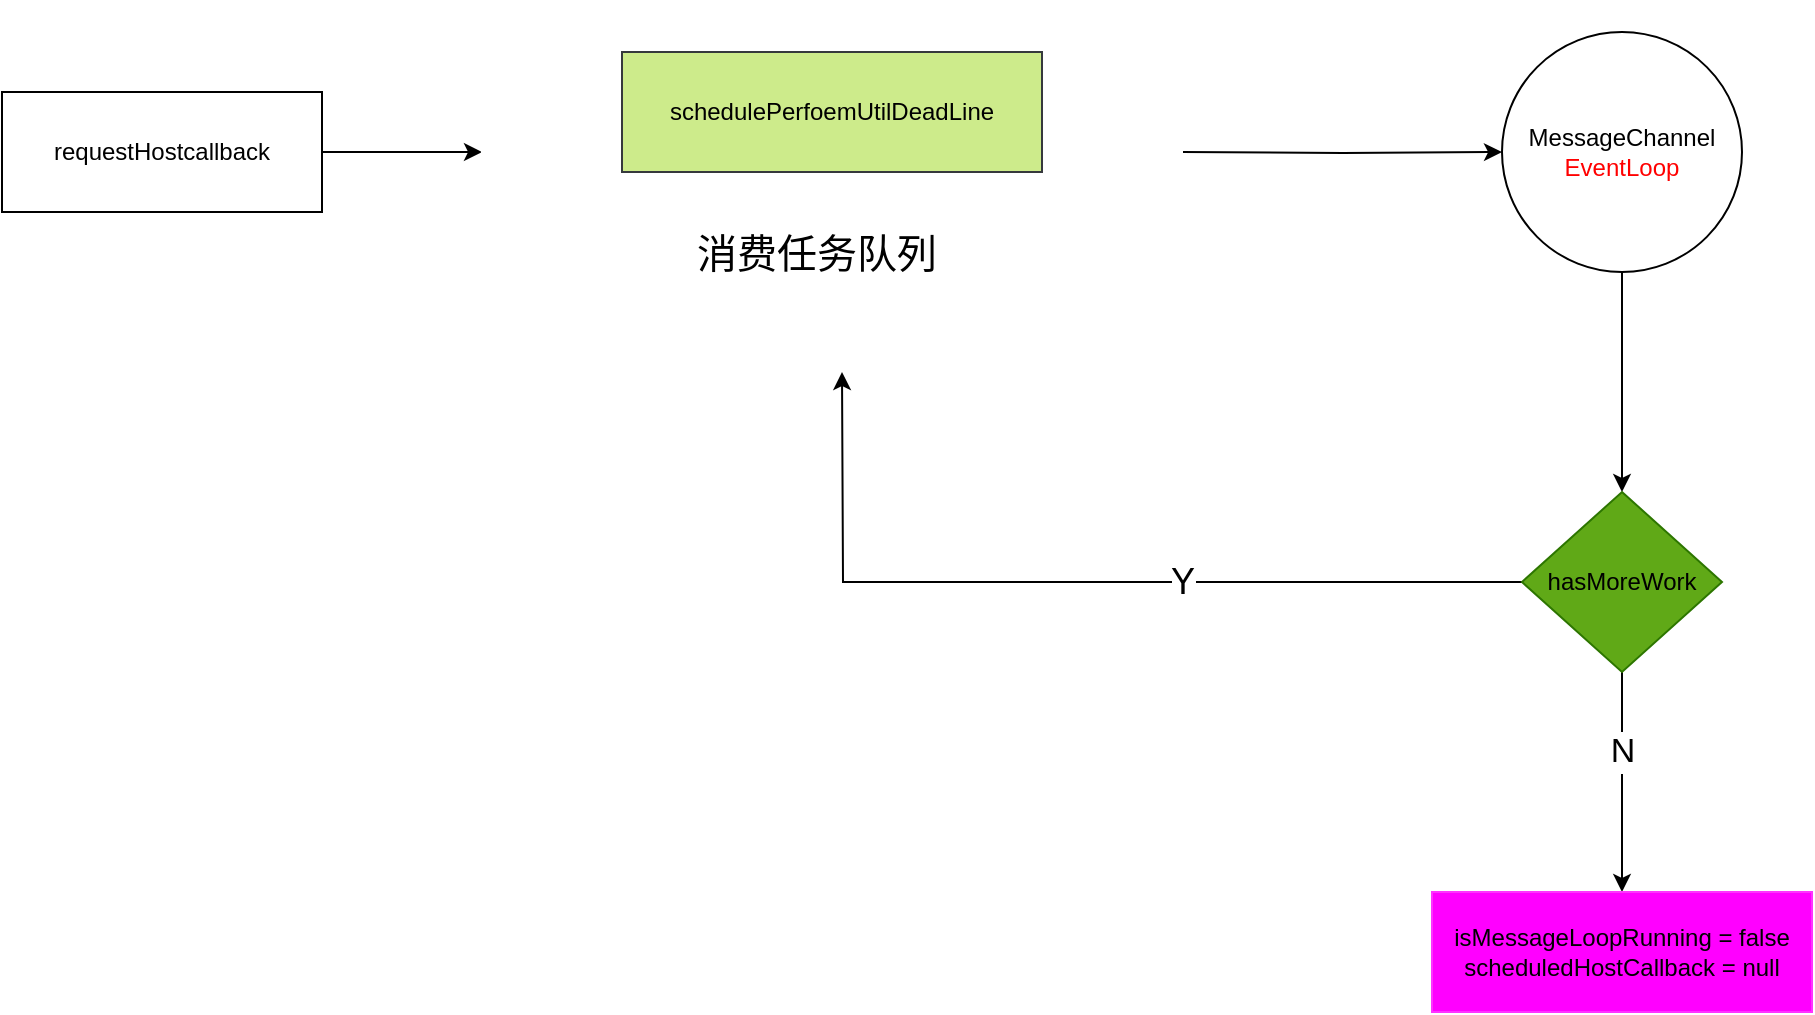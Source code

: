 <mxfile>
    <diagram id="ai551vHy3tgMiSUQdS7M" name="Page-1">
        <mxGraphModel dx="1394" dy="1012" grid="1" gridSize="10" guides="1" tooltips="1" connect="1" arrows="1" fold="1" page="1" pageScale="1" pageWidth="850" pageHeight="1100" math="0" shadow="0">
            <root>
                <mxCell id="0"/>
                <mxCell id="1" parent="0"/>
                <mxCell id="4" value="" style="edgeStyle=orthogonalEdgeStyle;rounded=0;orthogonalLoop=1;jettySize=auto;html=1;" parent="1" source="2" edge="1">
                    <mxGeometry relative="1" as="geometry">
                        <mxPoint x="330" y="270" as="targetPoint"/>
                    </mxGeometry>
                </mxCell>
                <mxCell id="2" value="requestHostcallback" style="rounded=0;whiteSpace=wrap;html=1;" parent="1" vertex="1">
                    <mxGeometry x="90" y="240" width="160" height="60" as="geometry"/>
                </mxCell>
                <mxCell id="6" value="" style="edgeStyle=orthogonalEdgeStyle;rounded=0;orthogonalLoop=1;jettySize=auto;html=1;" parent="1" target="5" edge="1">
                    <mxGeometry relative="1" as="geometry">
                        <mxPoint x="680" y="270" as="sourcePoint"/>
                    </mxGeometry>
                </mxCell>
                <mxCell id="8" value="" style="edgeStyle=orthogonalEdgeStyle;rounded=0;orthogonalLoop=1;jettySize=auto;html=1;" parent="1" source="5" target="7" edge="1">
                    <mxGeometry relative="1" as="geometry"/>
                </mxCell>
                <mxCell id="5" value="&lt;font color=&quot;#000000&quot;&gt;MessageChannel&lt;br&gt;&lt;/font&gt;&lt;font color=&quot;#ff0000&quot;&gt;EventLoop&lt;/font&gt;" style="ellipse;whiteSpace=wrap;html=1;rounded=0;fillColor=#FFFFFF;" parent="1" vertex="1">
                    <mxGeometry x="840" y="210" width="120" height="120" as="geometry"/>
                </mxCell>
                <mxCell id="9" style="edgeStyle=orthogonalEdgeStyle;rounded=0;orthogonalLoop=1;jettySize=auto;html=1;" parent="1" source="7" edge="1">
                    <mxGeometry relative="1" as="geometry">
                        <mxPoint x="510" y="380" as="targetPoint"/>
                    </mxGeometry>
                </mxCell>
                <mxCell id="11" value="&lt;font style=&quot;font-size: 18px&quot;&gt;Y&lt;/font&gt;" style="edgeLabel;html=1;align=center;verticalAlign=middle;resizable=0;points=[];fontSize=14;" parent="9" vertex="1" connectable="0">
                    <mxGeometry x="-0.409" relative="1" as="geometry">
                        <mxPoint x="-39" as="offset"/>
                    </mxGeometry>
                </mxCell>
                <mxCell id="13" value="" style="edgeStyle=orthogonalEdgeStyle;rounded=0;orthogonalLoop=1;jettySize=auto;html=1;" parent="1" source="7" target="18" edge="1">
                    <mxGeometry relative="1" as="geometry">
                        <mxPoint x="900" y="650" as="targetPoint"/>
                    </mxGeometry>
                </mxCell>
                <mxCell id="14" value="&lt;font style=&quot;font-size: 17px&quot;&gt;N&lt;/font&gt;" style="edgeLabel;html=1;align=center;verticalAlign=middle;resizable=0;points=[];" parent="13" vertex="1" connectable="0">
                    <mxGeometry x="-0.284" relative="1" as="geometry">
                        <mxPoint as="offset"/>
                    </mxGeometry>
                </mxCell>
                <mxCell id="18" value="isMessageLoopRunning = false&lt;br&gt;scheduledHostCallback = null" style="rounded=0;whiteSpace=wrap;html=1;fillColor=#FF00FF;strokeColor=#FF33FF;" parent="1" vertex="1">
                    <mxGeometry x="805" y="640" width="190" height="60" as="geometry"/>
                </mxCell>
                <mxCell id="7" value="&lt;font color=&quot;#000000&quot;&gt;hasMoreWork&lt;/font&gt;" style="rhombus;whiteSpace=wrap;html=1;rounded=0;strokeColor=#2D7600;fillColor=#60a917;fontColor=#ffffff;" parent="1" vertex="1">
                    <mxGeometry x="850" y="440" width="100" height="90" as="geometry"/>
                </mxCell>
                <mxCell id="25" value="" style="rounded=0;whiteSpace=wrap;html=1;strokeColor=#FFFFFF;fillColor=#FFFFFF;" vertex="1" parent="1">
                    <mxGeometry x="330" y="195" width="350" height="150" as="geometry"/>
                </mxCell>
                <mxCell id="26" value="&lt;font color=&quot;#000000&quot;&gt;schedulePerfoemUtilDeadLine&lt;/font&gt;" style="rounded=0;whiteSpace=wrap;html=1;fillColor=#cdeb8b;strokeColor=#36393d;" vertex="1" parent="1">
                    <mxGeometry x="400" y="220" width="210" height="60" as="geometry"/>
                </mxCell>
                <mxCell id="27" value="&lt;font color=&quot;#000000&quot; style=&quot;font-size: 20px&quot;&gt;消费任务队列&lt;/font&gt;" style="text;html=1;strokeColor=none;fillColor=none;align=center;verticalAlign=middle;whiteSpace=wrap;rounded=0;strokeWidth=8;" vertex="1" parent="1">
                    <mxGeometry x="425" y="310" width="145" height="20" as="geometry"/>
                </mxCell>
            </root>
        </mxGraphModel>
    </diagram>
</mxfile>
